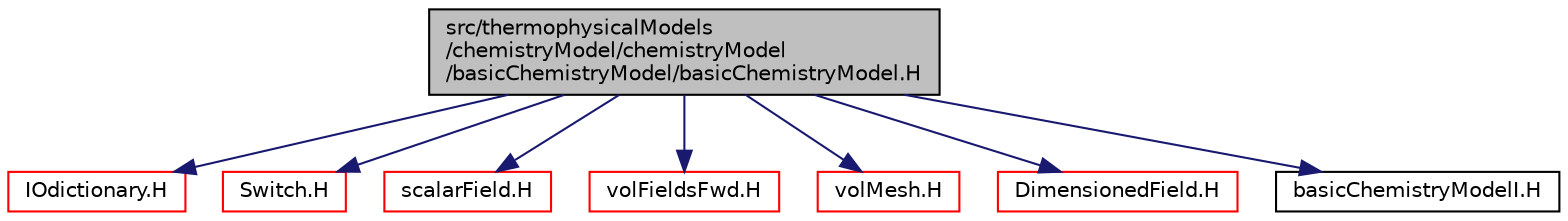 digraph "src/thermophysicalModels/chemistryModel/chemistryModel/basicChemistryModel/basicChemistryModel.H"
{
  bgcolor="transparent";
  edge [fontname="Helvetica",fontsize="10",labelfontname="Helvetica",labelfontsize="10"];
  node [fontname="Helvetica",fontsize="10",shape=record];
  Node1 [label="src/thermophysicalModels\l/chemistryModel/chemistryModel\l/basicChemistryModel/basicChemistryModel.H",height=0.2,width=0.4,color="black", fillcolor="grey75", style="filled", fontcolor="black"];
  Node1 -> Node2 [color="midnightblue",fontsize="10",style="solid",fontname="Helvetica"];
  Node2 [label="IOdictionary.H",height=0.2,width=0.4,color="red",URL="$a07757.html"];
  Node1 -> Node3 [color="midnightblue",fontsize="10",style="solid",fontname="Helvetica"];
  Node3 [label="Switch.H",height=0.2,width=0.4,color="red",URL="$a08807.html"];
  Node1 -> Node4 [color="midnightblue",fontsize="10",style="solid",fontname="Helvetica"];
  Node4 [label="scalarField.H",height=0.2,width=0.4,color="red",URL="$a07969.html"];
  Node1 -> Node5 [color="midnightblue",fontsize="10",style="solid",fontname="Helvetica"];
  Node5 [label="volFieldsFwd.H",height=0.2,width=0.4,color="red",URL="$a05610.html"];
  Node1 -> Node6 [color="midnightblue",fontsize="10",style="solid",fontname="Helvetica"];
  Node6 [label="volMesh.H",height=0.2,width=0.4,color="red",URL="$a06158.html"];
  Node1 -> Node7 [color="midnightblue",fontsize="10",style="solid",fontname="Helvetica"];
  Node7 [label="DimensionedField.H",height=0.2,width=0.4,color="red",URL="$a07887.html"];
  Node1 -> Node8 [color="midnightblue",fontsize="10",style="solid",fontname="Helvetica"];
  Node8 [label="basicChemistryModelI.H",height=0.2,width=0.4,color="black",URL="$a09955.html"];
}
